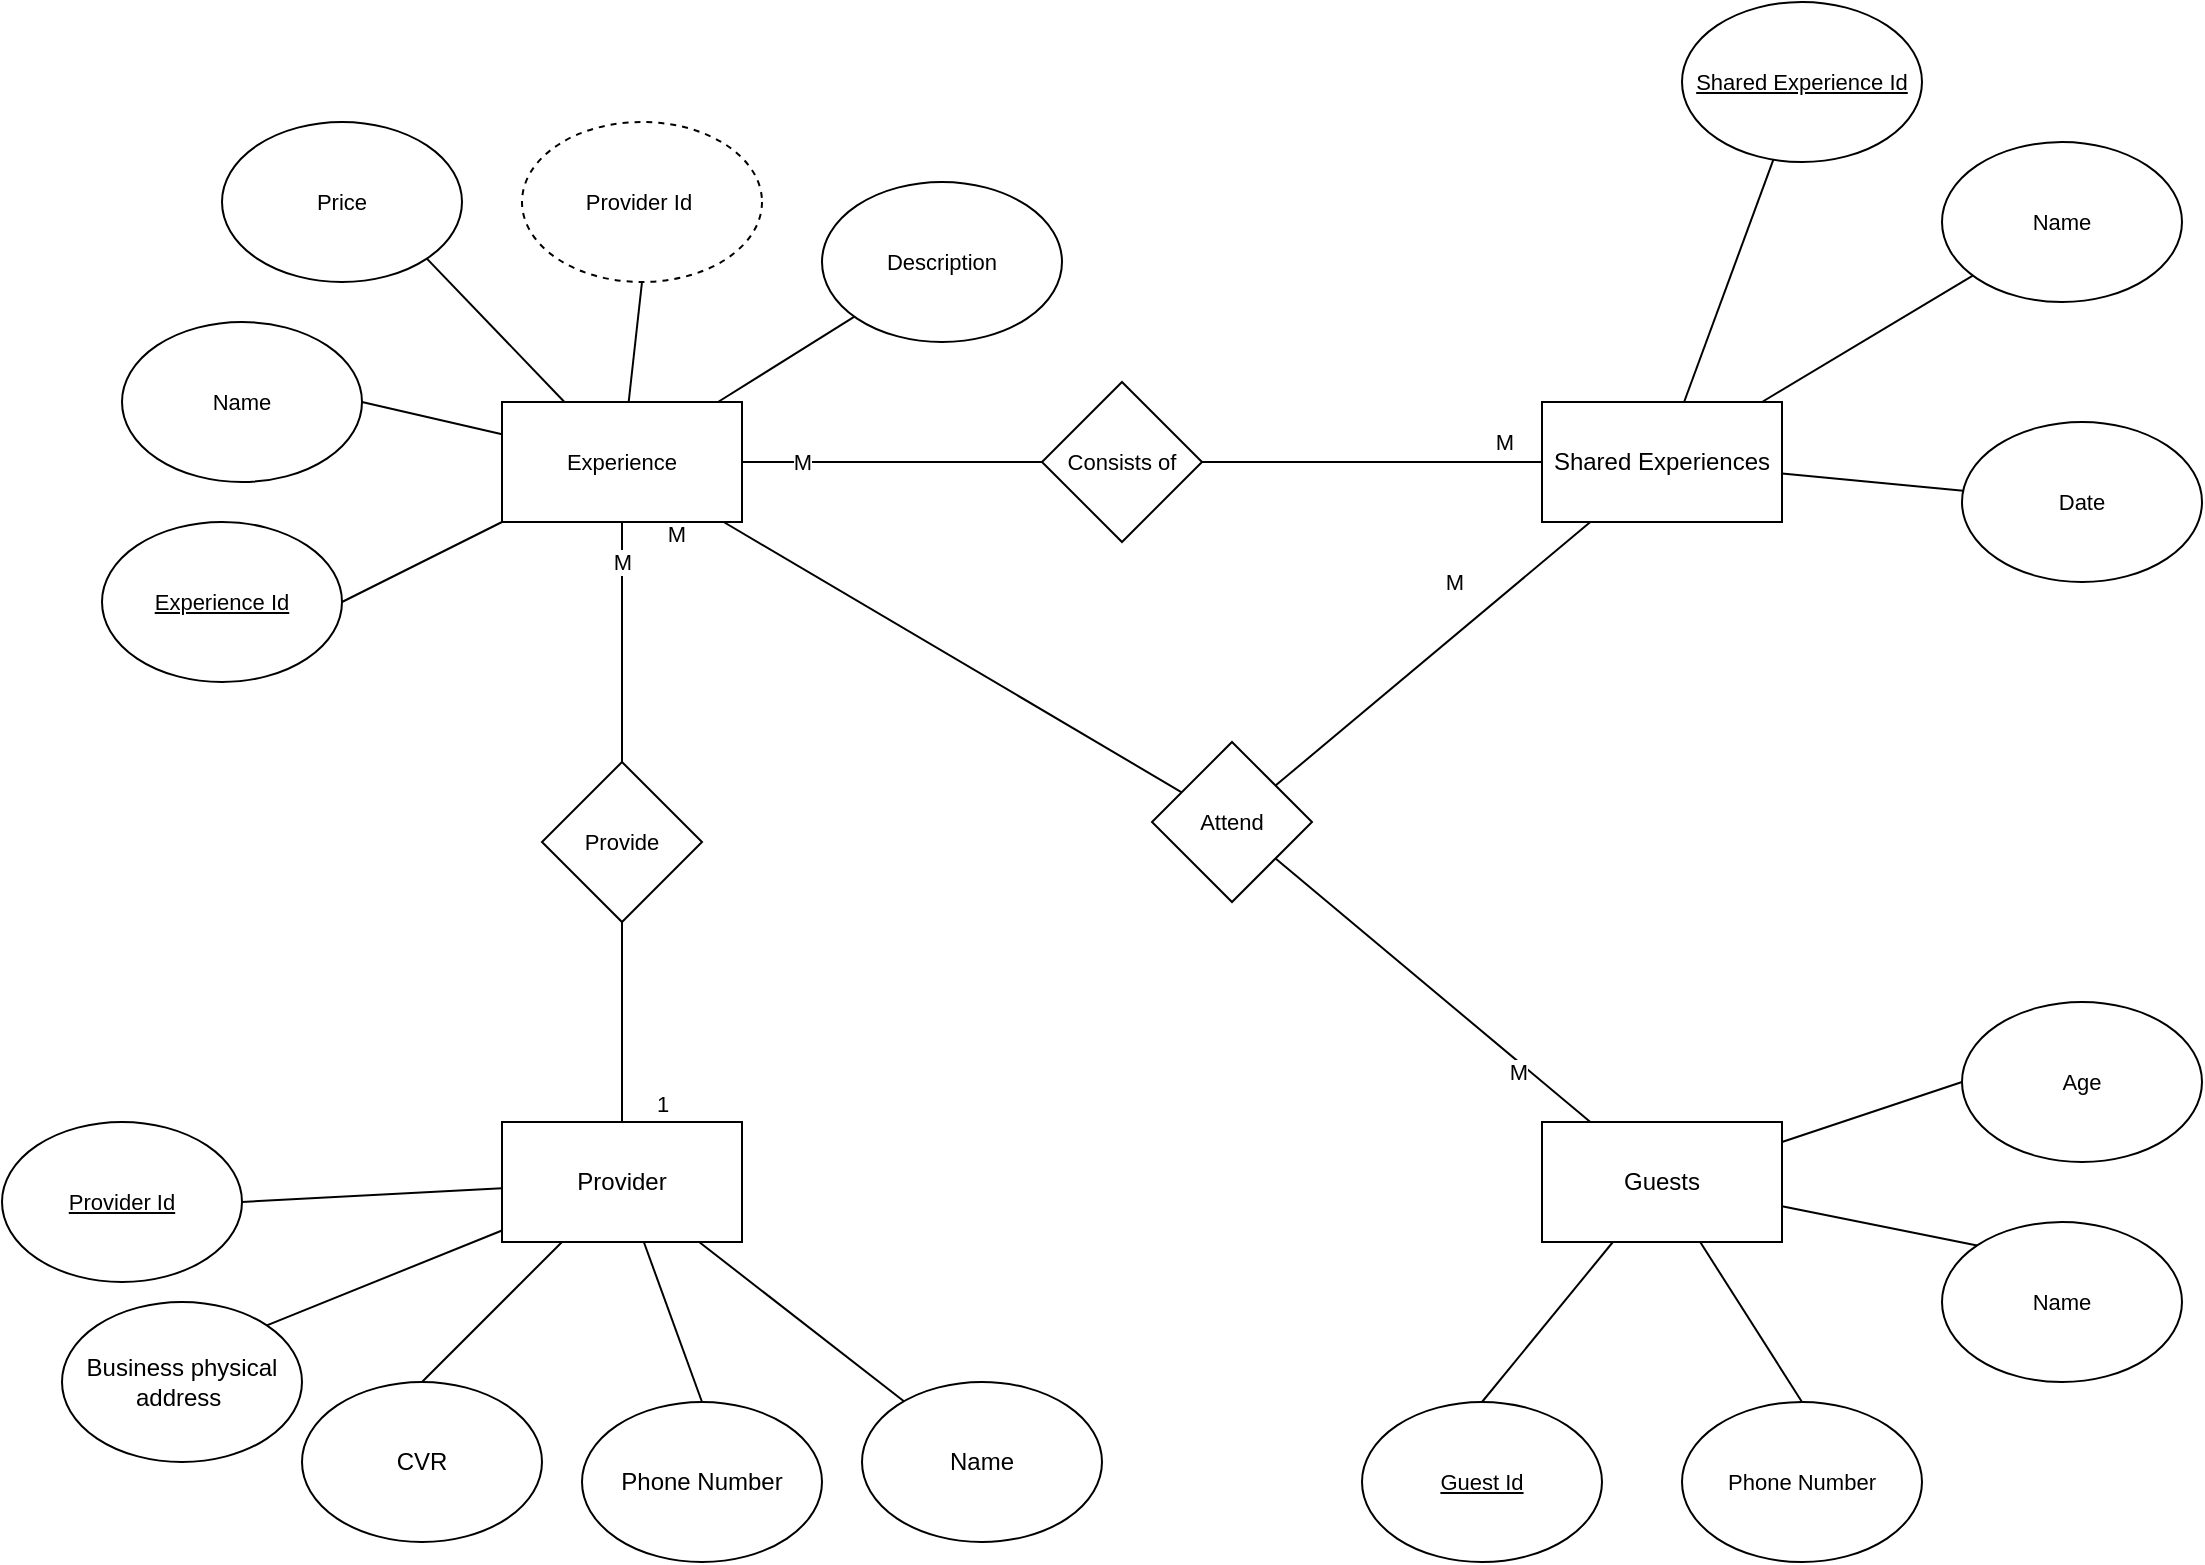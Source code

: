 <mxfile>
    <diagram id="TJqPXe8TccgJvso0ut_v" name="Page-1">
        <mxGraphModel dx="1767" dy="1904" grid="1" gridSize="10" guides="0" tooltips="1" connect="1" arrows="0" fold="1" page="1" pageScale="1" pageWidth="850" pageHeight="1100" math="0" shadow="0">
            <root>
                <mxCell id="0"/>
                <mxCell id="1" parent="0"/>
                <mxCell id="31" value="" style="group" parent="1" vertex="1" connectable="0">
                    <mxGeometry x="-150" y="460" width="410" height="220" as="geometry"/>
                </mxCell>
                <mxCell id="28" value="&lt;u&gt;Provider Id&lt;/u&gt;" style="ellipse;whiteSpace=wrap;html=1;fontFamily=Helvetica;fontSize=11;fontColor=default;labelBackgroundColor=default;container=0;" parent="31" vertex="1">
                    <mxGeometry width="120" height="80" as="geometry"/>
                </mxCell>
                <mxCell id="29" style="edgeStyle=none;shape=connector;rounded=1;html=1;entryX=1;entryY=0.5;entryDx=0;entryDy=0;strokeColor=default;align=center;verticalAlign=middle;fontFamily=Helvetica;fontSize=11;fontColor=default;labelBackgroundColor=default;endArrow=none;endFill=0;" parent="31" source="3" target="28" edge="1">
                    <mxGeometry relative="1" as="geometry"/>
                </mxCell>
                <mxCell id="11" style="edgeStyle=none;html=1;entryX=0.5;entryY=0;entryDx=0;entryDy=0;endArrow=none;endFill=0;" parent="31" source="3" target="8" edge="1">
                    <mxGeometry relative="1" as="geometry"/>
                </mxCell>
                <mxCell id="12" style="edgeStyle=none;shape=connector;rounded=1;html=1;entryX=1;entryY=0;entryDx=0;entryDy=0;strokeColor=default;align=center;verticalAlign=middle;fontFamily=Helvetica;fontSize=11;fontColor=default;labelBackgroundColor=default;endArrow=none;endFill=0;" parent="31" source="3" target="6" edge="1">
                    <mxGeometry relative="1" as="geometry"/>
                </mxCell>
                <mxCell id="13" style="edgeStyle=none;shape=connector;rounded=1;html=1;entryX=0.5;entryY=0;entryDx=0;entryDy=0;strokeColor=default;align=center;verticalAlign=middle;fontFamily=Helvetica;fontSize=11;fontColor=default;labelBackgroundColor=default;endArrow=none;endFill=0;" parent="31" source="3" target="7" edge="1">
                    <mxGeometry relative="1" as="geometry"/>
                </mxCell>
                <mxCell id="3" value="Provider" style="rounded=0;whiteSpace=wrap;html=1;container=0;" parent="31" vertex="1">
                    <mxGeometry x="250" width="120" height="60" as="geometry"/>
                </mxCell>
                <mxCell id="6" value="Business physical address&amp;nbsp;" style="ellipse;whiteSpace=wrap;html=1;container=0;" parent="31" vertex="1">
                    <mxGeometry x="30" y="90" width="120" height="80" as="geometry"/>
                </mxCell>
                <mxCell id="7" value="CVR" style="ellipse;whiteSpace=wrap;html=1;container=0;" parent="31" vertex="1">
                    <mxGeometry x="150" y="130" width="120" height="80" as="geometry"/>
                </mxCell>
                <mxCell id="8" value="Phone Number" style="ellipse;whiteSpace=wrap;html=1;container=0;" parent="31" vertex="1">
                    <mxGeometry x="290" y="140" width="120" height="80" as="geometry"/>
                </mxCell>
                <mxCell id="58" style="edgeStyle=none;shape=connector;rounded=1;html=1;entryX=0.5;entryY=1;entryDx=0;entryDy=0;strokeColor=default;align=center;verticalAlign=middle;fontFamily=Helvetica;fontSize=11;fontColor=default;labelBackgroundColor=default;endArrow=none;endFill=0;" parent="1" source="56" target="24" edge="1">
                    <mxGeometry relative="1" as="geometry"/>
                </mxCell>
                <mxCell id="118" value="M" style="edgeLabel;html=1;align=center;verticalAlign=middle;resizable=0;points=[];fontFamily=Helvetica;fontSize=11;fontColor=default;labelBackgroundColor=default;" parent="58" vertex="1" connectable="0">
                    <mxGeometry x="0.083" y="1" relative="1" as="geometry">
                        <mxPoint x="1" y="-35" as="offset"/>
                    </mxGeometry>
                </mxCell>
                <mxCell id="56" value="Provide" style="rhombus;whiteSpace=wrap;html=1;fontFamily=Helvetica;fontSize=11;fontColor=default;labelBackgroundColor=default;" parent="1" vertex="1">
                    <mxGeometry x="120" y="280" width="80" height="80" as="geometry"/>
                </mxCell>
                <mxCell id="57" style="edgeStyle=none;shape=connector;rounded=1;html=1;entryX=0.5;entryY=1;entryDx=0;entryDy=0;strokeColor=default;align=center;verticalAlign=middle;fontFamily=Helvetica;fontSize=11;fontColor=default;labelBackgroundColor=default;endArrow=none;endFill=0;" parent="1" source="3" target="56" edge="1">
                    <mxGeometry relative="1" as="geometry"/>
                </mxCell>
                <mxCell id="117" value="1" style="edgeLabel;html=1;align=center;verticalAlign=middle;resizable=0;points=[];fontFamily=Helvetica;fontSize=11;fontColor=default;labelBackgroundColor=default;" parent="57" vertex="1" connectable="0">
                    <mxGeometry x="0.005" y="-1" relative="1" as="geometry">
                        <mxPoint x="19" y="41" as="offset"/>
                    </mxGeometry>
                </mxCell>
                <mxCell id="72" style="edgeStyle=none;shape=connector;rounded=1;html=1;strokeColor=default;align=center;verticalAlign=middle;fontFamily=Helvetica;fontSize=11;fontColor=default;labelBackgroundColor=default;endArrow=none;endFill=0;" parent="1" source="71" target="24" edge="1">
                    <mxGeometry relative="1" as="geometry"/>
                </mxCell>
                <mxCell id="74" value="M" style="edgeLabel;html=1;align=center;verticalAlign=middle;resizable=0;points=[];fontFamily=Helvetica;fontSize=11;fontColor=default;labelBackgroundColor=default;" parent="72" vertex="1" connectable="0">
                    <mxGeometry x="0.46" relative="1" as="geometry">
                        <mxPoint x="-11" as="offset"/>
                    </mxGeometry>
                </mxCell>
                <mxCell id="75" style="edgeStyle=none;shape=connector;rounded=1;html=1;strokeColor=default;align=center;verticalAlign=middle;fontFamily=Helvetica;fontSize=11;fontColor=default;labelBackgroundColor=default;endArrow=none;endFill=0;" parent="1" source="71" target="4" edge="1">
                    <mxGeometry relative="1" as="geometry"/>
                </mxCell>
                <mxCell id="77" value="M" style="edgeLabel;html=1;align=center;verticalAlign=middle;resizable=0;points=[];fontFamily=Helvetica;fontSize=11;fontColor=default;labelBackgroundColor=default;container=0;" parent="75" vertex="1" connectable="0">
                    <mxGeometry x="0.38" y="5" relative="1" as="geometry">
                        <mxPoint x="33" y="-5" as="offset"/>
                    </mxGeometry>
                </mxCell>
                <mxCell id="71" value="Consists of" style="rhombus;whiteSpace=wrap;html=1;fontFamily=Helvetica;fontSize=11;fontColor=default;labelBackgroundColor=default;" parent="1" vertex="1">
                    <mxGeometry x="370" y="90" width="80" height="80" as="geometry"/>
                </mxCell>
                <mxCell id="83" value="" style="group" parent="1" vertex="1" connectable="0">
                    <mxGeometry x="530" y="400" width="420" height="280" as="geometry"/>
                </mxCell>
                <mxCell id="16" value="&lt;u&gt;Guest Id&lt;/u&gt;" style="ellipse;whiteSpace=wrap;html=1;fontFamily=Helvetica;fontSize=11;fontColor=default;labelBackgroundColor=default;container=0;" parent="83" vertex="1">
                    <mxGeometry y="200" width="120" height="80" as="geometry"/>
                </mxCell>
                <mxCell id="21" style="edgeStyle=none;shape=connector;rounded=1;html=1;entryX=0.5;entryY=0;entryDx=0;entryDy=0;strokeColor=default;align=center;verticalAlign=middle;fontFamily=Helvetica;fontSize=11;fontColor=default;labelBackgroundColor=default;endArrow=none;endFill=0;" parent="83" source="5" target="16" edge="1">
                    <mxGeometry relative="1" as="geometry"/>
                </mxCell>
                <mxCell id="15" value="Phone Number" style="ellipse;whiteSpace=wrap;html=1;fontFamily=Helvetica;fontSize=11;fontColor=default;labelBackgroundColor=default;container=0;" parent="83" vertex="1">
                    <mxGeometry x="160" y="200" width="120" height="80" as="geometry"/>
                </mxCell>
                <mxCell id="22" style="edgeStyle=none;shape=connector;rounded=1;html=1;entryX=0.5;entryY=0;entryDx=0;entryDy=0;strokeColor=default;align=center;verticalAlign=middle;fontFamily=Helvetica;fontSize=11;fontColor=default;labelBackgroundColor=default;endArrow=none;endFill=0;" parent="83" source="5" target="15" edge="1">
                    <mxGeometry relative="1" as="geometry"/>
                </mxCell>
                <mxCell id="19" style="edgeStyle=none;shape=connector;rounded=1;html=1;entryX=0;entryY=0.5;entryDx=0;entryDy=0;strokeColor=default;align=center;verticalAlign=middle;fontFamily=Helvetica;fontSize=11;fontColor=default;labelBackgroundColor=default;endArrow=none;endFill=0;" parent="83" source="5" target="18" edge="1">
                    <mxGeometry relative="1" as="geometry"/>
                </mxCell>
                <mxCell id="20" style="edgeStyle=none;shape=connector;rounded=1;html=1;entryX=0;entryY=0;entryDx=0;entryDy=0;strokeColor=default;align=center;verticalAlign=middle;fontFamily=Helvetica;fontSize=11;fontColor=default;labelBackgroundColor=default;endArrow=none;endFill=0;" parent="83" source="5" target="17" edge="1">
                    <mxGeometry relative="1" as="geometry"/>
                </mxCell>
                <mxCell id="5" value="Guests" style="rounded=0;whiteSpace=wrap;html=1;container=0;" parent="83" vertex="1">
                    <mxGeometry x="90" y="60" width="120" height="60" as="geometry"/>
                </mxCell>
                <mxCell id="17" value="Name" style="ellipse;whiteSpace=wrap;html=1;fontFamily=Helvetica;fontSize=11;fontColor=default;labelBackgroundColor=default;container=0;" parent="83" vertex="1">
                    <mxGeometry x="290" y="110" width="120" height="80" as="geometry"/>
                </mxCell>
                <mxCell id="18" value="Age" style="ellipse;whiteSpace=wrap;html=1;fontFamily=Helvetica;fontSize=11;fontColor=default;labelBackgroundColor=default;container=0;" parent="83" vertex="1">
                    <mxGeometry x="300" width="120" height="80" as="geometry"/>
                </mxCell>
                <mxCell id="120" style="edgeStyle=none;html=1;endArrow=none;endFill=0;" edge="1" parent="1" source="84" target="24">
                    <mxGeometry relative="1" as="geometry"/>
                </mxCell>
                <mxCell id="122" value="M" style="edgeLabel;html=1;align=center;verticalAlign=middle;resizable=0;points=[];" vertex="1" connectable="0" parent="120">
                    <mxGeometry x="0.47" y="1" relative="1" as="geometry">
                        <mxPoint x="-84" y="-31" as="offset"/>
                    </mxGeometry>
                </mxCell>
                <mxCell id="84" value="Attend" style="rhombus;whiteSpace=wrap;html=1;fontFamily=Helvetica;fontSize=11;fontColor=default;labelBackgroundColor=default;" parent="1" vertex="1">
                    <mxGeometry x="425" y="270" width="80" height="80" as="geometry"/>
                </mxCell>
                <mxCell id="86" style="edgeStyle=none;shape=connector;rounded=1;html=1;strokeColor=default;align=center;verticalAlign=middle;fontFamily=Helvetica;fontSize=11;fontColor=default;labelBackgroundColor=default;endArrow=none;endFill=0;" parent="1" source="5" target="84" edge="1">
                    <mxGeometry relative="1" as="geometry"/>
                </mxCell>
                <mxCell id="116" value="M" style="edgeLabel;html=1;align=center;verticalAlign=middle;resizable=0;points=[];fontFamily=Helvetica;fontSize=11;fontColor=default;labelBackgroundColor=default;" parent="86" vertex="1" connectable="0">
                    <mxGeometry x="-0.411" y="1" relative="1" as="geometry">
                        <mxPoint x="11" y="13" as="offset"/>
                    </mxGeometry>
                </mxCell>
                <mxCell id="67" style="edgeStyle=none;shape=connector;rounded=1;html=1;strokeColor=default;align=center;verticalAlign=middle;fontFamily=Helvetica;fontSize=11;fontColor=default;labelBackgroundColor=default;endArrow=none;endFill=0;" parent="1" source="4" target="66" edge="1">
                    <mxGeometry relative="1" as="geometry"/>
                </mxCell>
                <mxCell id="92" style="edgeStyle=none;shape=connector;rounded=1;html=1;strokeColor=default;align=center;verticalAlign=middle;fontFamily=Helvetica;fontSize=11;fontColor=default;labelBackgroundColor=default;endArrow=none;endFill=0;" parent="1" source="4" target="84" edge="1">
                    <mxGeometry relative="1" as="geometry"/>
                </mxCell>
                <mxCell id="119" value="M" style="edgeLabel;html=1;align=center;verticalAlign=middle;resizable=0;points=[];fontFamily=Helvetica;fontSize=11;fontColor=default;labelBackgroundColor=default;" parent="92" vertex="1" connectable="0">
                    <mxGeometry y="-1" relative="1" as="geometry">
                        <mxPoint x="11" y="-35" as="offset"/>
                    </mxGeometry>
                </mxCell>
                <mxCell id="111" style="edgeStyle=none;shape=connector;rounded=1;html=1;strokeColor=default;align=center;verticalAlign=middle;fontFamily=Helvetica;fontSize=11;fontColor=default;labelBackgroundColor=default;endArrow=none;endFill=0;" parent="1" source="4" target="110" edge="1">
                    <mxGeometry relative="1" as="geometry"/>
                </mxCell>
                <mxCell id="4" value="Shared Experiences" style="rounded=0;whiteSpace=wrap;html=1;container=0;" parent="1" vertex="1">
                    <mxGeometry x="620" y="100" width="120" height="60" as="geometry"/>
                </mxCell>
                <mxCell id="93" style="edgeStyle=none;shape=connector;rounded=1;html=1;strokeColor=default;align=center;verticalAlign=middle;fontFamily=Helvetica;fontSize=11;fontColor=default;labelBackgroundColor=default;endArrow=none;endFill=0;" parent="1" source="48" target="4" edge="1">
                    <mxGeometry relative="1" as="geometry"/>
                </mxCell>
                <mxCell id="48" value="Name" style="ellipse;whiteSpace=wrap;html=1;fontFamily=Helvetica;fontSize=11;fontColor=default;labelBackgroundColor=default;container=0;" parent="1" vertex="1">
                    <mxGeometry x="820" y="-30" width="120" height="80" as="geometry"/>
                </mxCell>
                <mxCell id="66" value="&lt;u&gt;Shared Experience Id&lt;/u&gt;" style="ellipse;whiteSpace=wrap;html=1;fontFamily=Helvetica;fontSize=11;fontColor=default;labelBackgroundColor=default;container=0;" parent="1" vertex="1">
                    <mxGeometry x="690" y="-100" width="120" height="80" as="geometry"/>
                </mxCell>
                <mxCell id="95" value="Name" style="ellipse;whiteSpace=wrap;html=1;container=0;" parent="1" vertex="1">
                    <mxGeometry x="280" y="590" width="120" height="80" as="geometry"/>
                </mxCell>
                <mxCell id="97" style="edgeStyle=none;html=1;endArrow=none;endFill=0;" parent="1" source="3" target="95" edge="1">
                    <mxGeometry relative="1" as="geometry"/>
                </mxCell>
                <mxCell id="26" style="edgeStyle=none;shape=connector;rounded=1;html=1;entryX=1;entryY=1;entryDx=0;entryDy=0;strokeColor=default;align=center;verticalAlign=middle;fontFamily=Helvetica;fontSize=11;fontColor=default;labelBackgroundColor=default;endArrow=none;endFill=0;" parent="1" source="24" target="25" edge="1">
                    <mxGeometry relative="1" as="geometry"/>
                </mxCell>
                <mxCell id="32" style="edgeStyle=none;shape=connector;rounded=1;html=1;entryX=1;entryY=0.5;entryDx=0;entryDy=0;strokeColor=default;align=center;verticalAlign=middle;fontFamily=Helvetica;fontSize=11;fontColor=default;labelBackgroundColor=default;endArrow=none;endFill=0;" parent="1" source="24" target="27" edge="1">
                    <mxGeometry relative="1" as="geometry"/>
                </mxCell>
                <mxCell id="35" style="edgeStyle=none;shape=connector;rounded=1;html=1;entryX=0.5;entryY=1;entryDx=0;entryDy=0;strokeColor=default;align=center;verticalAlign=middle;fontFamily=Helvetica;fontSize=11;fontColor=default;labelBackgroundColor=default;endArrow=none;endFill=0;" parent="1" source="24" target="33" edge="1">
                    <mxGeometry relative="1" as="geometry"/>
                </mxCell>
                <mxCell id="37" style="edgeStyle=none;shape=connector;rounded=1;html=1;entryX=1;entryY=0.5;entryDx=0;entryDy=0;strokeColor=default;align=center;verticalAlign=middle;fontFamily=Helvetica;fontSize=11;fontColor=default;labelBackgroundColor=default;endArrow=none;endFill=0;" parent="1" source="24" target="36" edge="1">
                    <mxGeometry relative="1" as="geometry"/>
                </mxCell>
                <mxCell id="24" value="Experience" style="rounded=0;whiteSpace=wrap;html=1;fontFamily=Helvetica;fontSize=11;fontColor=default;labelBackgroundColor=default;" parent="1" vertex="1">
                    <mxGeometry x="100" y="100" width="120" height="60" as="geometry"/>
                </mxCell>
                <mxCell id="25" value="Price" style="ellipse;whiteSpace=wrap;html=1;fontFamily=Helvetica;fontSize=11;fontColor=default;labelBackgroundColor=default;" parent="1" vertex="1">
                    <mxGeometry x="-40" y="-40" width="120" height="80" as="geometry"/>
                </mxCell>
                <mxCell id="27" value="Name" style="ellipse;whiteSpace=wrap;html=1;fontFamily=Helvetica;fontSize=11;fontColor=default;labelBackgroundColor=default;" parent="1" vertex="1">
                    <mxGeometry x="-90" y="60" width="120" height="80" as="geometry"/>
                </mxCell>
                <mxCell id="33" value="Provider Id&amp;nbsp;" style="ellipse;whiteSpace=wrap;html=1;fontFamily=Helvetica;fontSize=11;fontColor=default;labelBackgroundColor=default;dashed=1;" parent="1" vertex="1">
                    <mxGeometry x="110" y="-40" width="120" height="80" as="geometry"/>
                </mxCell>
                <mxCell id="36" value="&lt;u&gt;Experience Id&lt;/u&gt;" style="ellipse;whiteSpace=wrap;html=1;fontFamily=Helvetica;fontSize=11;fontColor=default;labelBackgroundColor=default;" parent="1" vertex="1">
                    <mxGeometry x="-100" y="160" width="120" height="80" as="geometry"/>
                </mxCell>
                <mxCell id="109" style="edgeStyle=none;shape=connector;rounded=1;html=1;strokeColor=default;align=center;verticalAlign=middle;fontFamily=Helvetica;fontSize=11;fontColor=default;labelBackgroundColor=default;endArrow=none;endFill=0;" parent="1" source="108" target="24" edge="1">
                    <mxGeometry relative="1" as="geometry"/>
                </mxCell>
                <mxCell id="108" value="Description" style="ellipse;whiteSpace=wrap;html=1;fontFamily=Helvetica;fontSize=11;fontColor=default;labelBackgroundColor=default;" parent="1" vertex="1">
                    <mxGeometry x="260" y="-10" width="120" height="80" as="geometry"/>
                </mxCell>
                <mxCell id="110" value="Date" style="ellipse;whiteSpace=wrap;html=1;fontFamily=Helvetica;fontSize=11;fontColor=default;labelBackgroundColor=default;container=0;" parent="1" vertex="1">
                    <mxGeometry x="830" y="110" width="120" height="80" as="geometry"/>
                </mxCell>
            </root>
        </mxGraphModel>
    </diagram>
</mxfile>